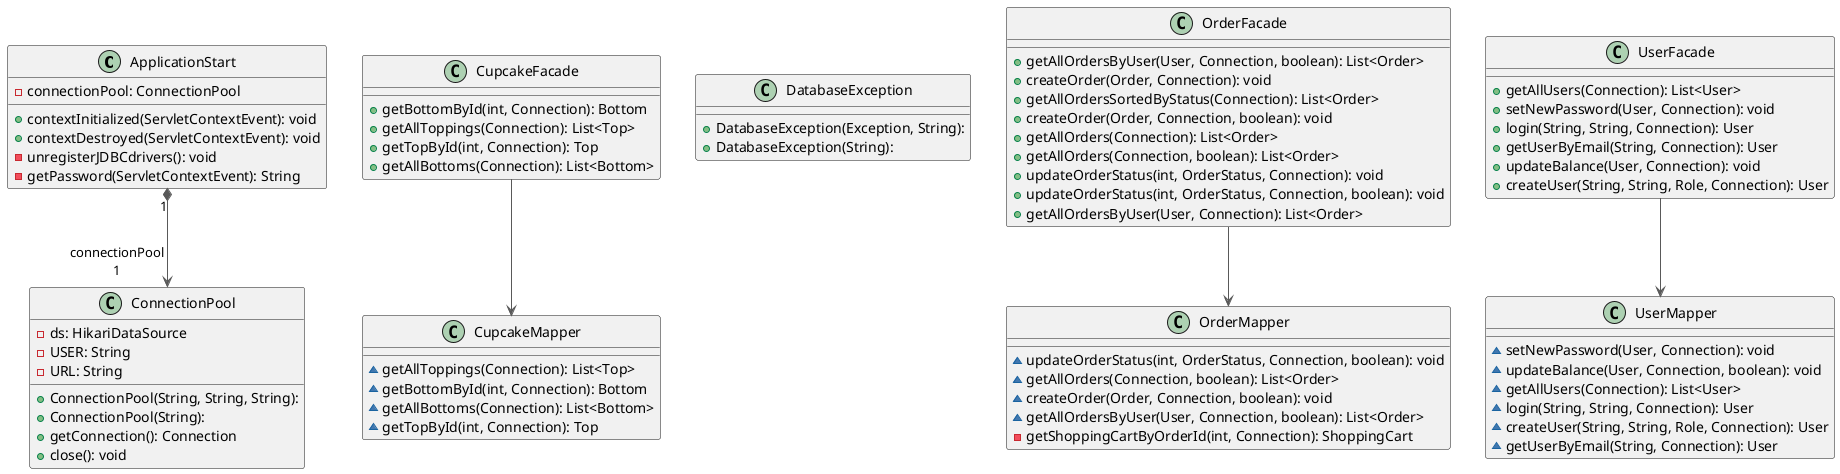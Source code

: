@startuml

top to bottom direction
skinparam linetype ortho

class ApplicationStart {
  - connectionPool: ConnectionPool
  + contextInitialized(ServletContextEvent): void
  + contextDestroyed(ServletContextEvent): void
  - unregisterJDBCdrivers(): void
  - getPassword(ServletContextEvent): String
}

class ConnectionPool {
  + ConnectionPool(String, String, String):
  + ConnectionPool(String):
  - ds: HikariDataSource
  - USER: String
  - URL: String
  + getConnection(): Connection
  + close(): void
}

class CupcakeFacade {
  + getBottomById(int, Connection): Bottom
  + getAllToppings(Connection): List<Top>
  + getTopById(int, Connection): Top
  + getAllBottoms(Connection): List<Bottom>
}

class CupcakeMapper {
  ~ getAllToppings(Connection): List<Top>
  ~ getBottomById(int, Connection): Bottom
  ~ getAllBottoms(Connection): List<Bottom>
  ~ getTopById(int, Connection): Top
}

class DatabaseException {
  + DatabaseException(Exception, String):
  + DatabaseException(String):
}

class OrderFacade {
  + getAllOrdersByUser(User, Connection, boolean): List<Order>
  + createOrder(Order, Connection): void
  + getAllOrdersSortedByStatus(Connection): List<Order>
  + createOrder(Order, Connection, boolean): void
  + getAllOrders(Connection): List<Order>
  + getAllOrders(Connection, boolean): List<Order>
  + updateOrderStatus(int, OrderStatus, Connection): void
  + updateOrderStatus(int, OrderStatus, Connection, boolean): void
  + getAllOrdersByUser(User, Connection): List<Order>
}

class OrderMapper {
  ~ updateOrderStatus(int, OrderStatus, Connection, boolean): void
  ~ getAllOrders(Connection, boolean): List<Order>
  ~ createOrder(Order, Connection, boolean): void
  ~ getAllOrdersByUser(User, Connection, boolean): List<Order>
  - getShoppingCartByOrderId(int, Connection): ShoppingCart
}

class UserFacade {
  + getAllUsers(Connection): List<User>
  + setNewPassword(User, Connection): void
  + login(String, String, Connection): User
  + getUserByEmail(String, Connection): User
  + updateBalance(User, Connection): void
  + createUser(String, String, Role, Connection): User
}

class UserMapper {
  ~ setNewPassword(User, Connection): void
  ~ updateBalance(User, Connection, boolean): void
  ~ getAllUsers(Connection): List<User>
  ~ login(String, String, Connection): User
  ~ createUser(String, String, Role, Connection): User
  ~ getUserByEmail(String, Connection): User
}

ApplicationStart  "1" *-[#595959,plain]-> "connectionPool\n1" ConnectionPool

UserFacade            -[#595959,plain]-> UserMapper
CupcakeFacade         -[#595959,plain]-> CupcakeMapper
OrderFacade           -[#595959,plain]-> OrderMapper

@enduml